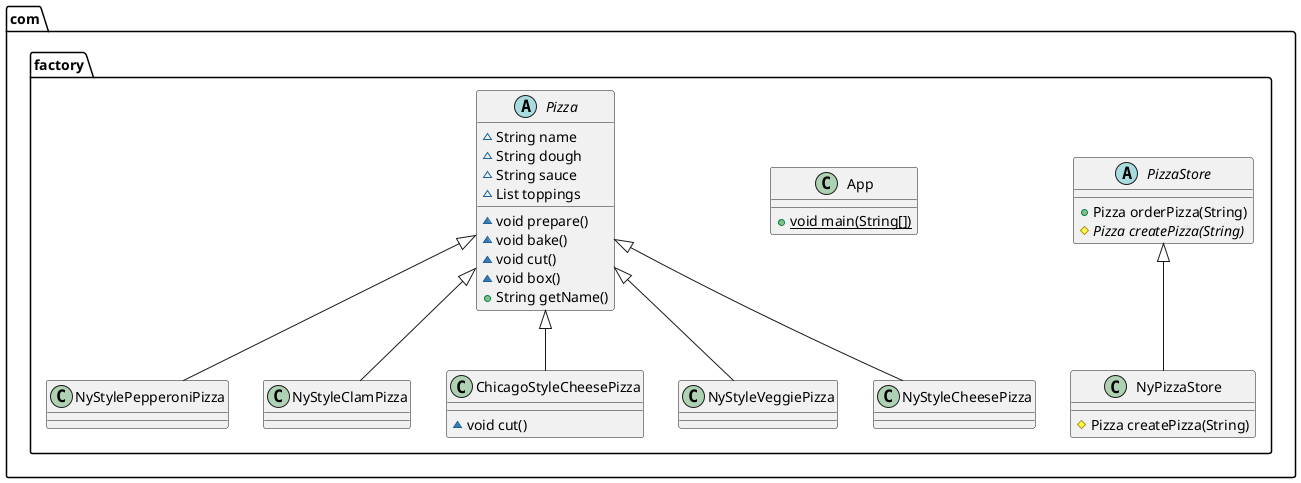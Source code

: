 @startuml
class com.factory.NyStylePepperoniPizza {
}
abstract class com.factory.PizzaStore {
+ Pizza orderPizza(String)
# {abstract}Pizza createPizza(String)
}
class com.factory.NyStyleClamPizza {
}
class com.factory.ChicagoStyleCheesePizza {
~ void cut()
}
class com.factory.NyStyleVeggiePizza {
}
class com.factory.App {
+ {static} void main(String[])
}
class com.factory.NyStyleCheesePizza {
}
abstract class com.factory.Pizza {
~ String name
~ String dough
~ String sauce
~ List toppings
~ void prepare()
~ void bake()
~ void cut()
~ void box()
+ String getName()
}
class com.factory.NyPizzaStore {
# Pizza createPizza(String)
}


com.factory.Pizza <|-- com.factory.NyStylePepperoniPizza
com.factory.Pizza <|-- com.factory.NyStyleClamPizza
com.factory.Pizza <|-- com.factory.ChicagoStyleCheesePizza
com.factory.Pizza <|-- com.factory.NyStyleVeggiePizza
com.factory.Pizza <|-- com.factory.NyStyleCheesePizza
com.factory.PizzaStore <|-- com.factory.NyPizzaStore
@enduml
